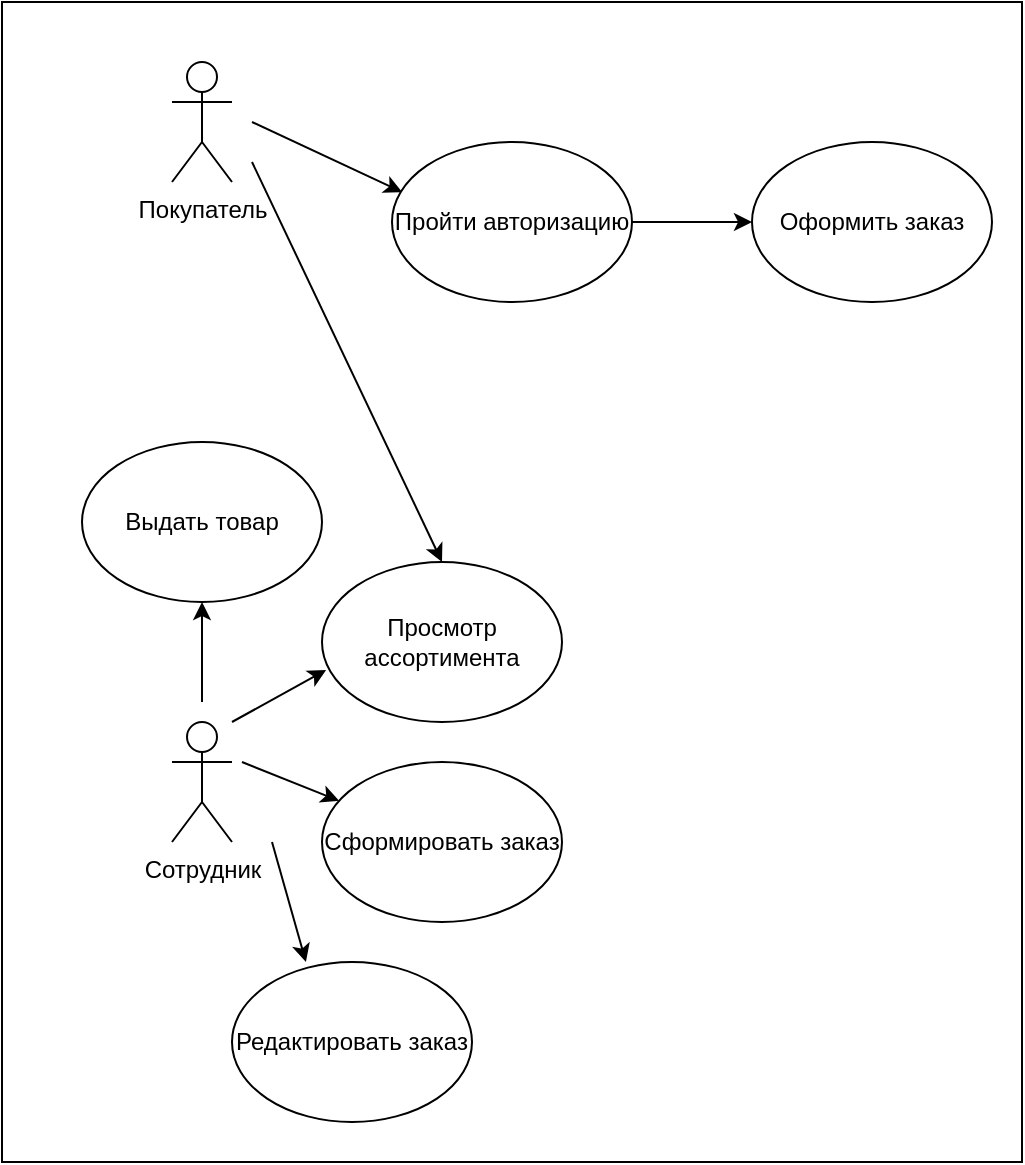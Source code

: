 <mxfile version="26.2.13">
  <diagram name="Страница — 1" id="5vW3Q5_CWQXkVkCf9ZPI">
    <mxGraphModel dx="1428" dy="772" grid="1" gridSize="10" guides="1" tooltips="1" connect="1" arrows="1" fold="1" page="1" pageScale="1" pageWidth="827" pageHeight="1169" math="0" shadow="0">
      <root>
        <mxCell id="0" />
        <mxCell id="1" parent="0" />
        <mxCell id="-WvHGd83gws_WORHc8LV-20" value="" style="rounded=0;whiteSpace=wrap;html=1;" vertex="1" parent="1">
          <mxGeometry x="115" width="510" height="580" as="geometry" />
        </mxCell>
        <mxCell id="-WvHGd83gws_WORHc8LV-1" value="Покупатель" style="shape=umlActor;verticalLabelPosition=bottom;verticalAlign=top;html=1;outlineConnect=0;" vertex="1" parent="1">
          <mxGeometry x="200" y="30" width="30" height="60" as="geometry" />
        </mxCell>
        <mxCell id="-WvHGd83gws_WORHc8LV-2" value="Сотрудник" style="shape=umlActor;verticalLabelPosition=bottom;verticalAlign=top;html=1;outlineConnect=0;" vertex="1" parent="1">
          <mxGeometry x="200" y="360" width="30" height="60" as="geometry" />
        </mxCell>
        <mxCell id="-WvHGd83gws_WORHc8LV-5" value="Выдать товар" style="ellipse;whiteSpace=wrap;html=1;" vertex="1" parent="1">
          <mxGeometry x="155" y="220" width="120" height="80" as="geometry" />
        </mxCell>
        <mxCell id="-WvHGd83gws_WORHc8LV-6" value="Просмотр ассортимента" style="ellipse;whiteSpace=wrap;html=1;" vertex="1" parent="1">
          <mxGeometry x="275" y="280" width="120" height="80" as="geometry" />
        </mxCell>
        <mxCell id="-WvHGd83gws_WORHc8LV-8" value="Сформировать заказ" style="ellipse;whiteSpace=wrap;html=1;" vertex="1" parent="1">
          <mxGeometry x="275" y="380" width="120" height="80" as="geometry" />
        </mxCell>
        <mxCell id="-WvHGd83gws_WORHc8LV-9" value="Редактировать заказ" style="ellipse;whiteSpace=wrap;html=1;" vertex="1" parent="1">
          <mxGeometry x="230" y="480" width="120" height="80" as="geometry" />
        </mxCell>
        <mxCell id="-WvHGd83gws_WORHc8LV-11" value="" style="endArrow=classic;html=1;rounded=0;entryX=0.5;entryY=0;entryDx=0;entryDy=0;" edge="1" parent="1" target="-WvHGd83gws_WORHc8LV-6">
          <mxGeometry width="50" height="50" relative="1" as="geometry">
            <mxPoint x="240" y="80" as="sourcePoint" />
            <mxPoint x="390" y="130" as="targetPoint" />
          </mxGeometry>
        </mxCell>
        <mxCell id="-WvHGd83gws_WORHc8LV-12" value="Пройти авторизацию" style="ellipse;whiteSpace=wrap;html=1;" vertex="1" parent="1">
          <mxGeometry x="310" y="70" width="120" height="80" as="geometry" />
        </mxCell>
        <mxCell id="-WvHGd83gws_WORHc8LV-13" value="" style="endArrow=classic;html=1;rounded=0;entryX=0.042;entryY=0.313;entryDx=0;entryDy=0;entryPerimeter=0;" edge="1" parent="1" target="-WvHGd83gws_WORHc8LV-12">
          <mxGeometry width="50" height="50" relative="1" as="geometry">
            <mxPoint x="240" y="60" as="sourcePoint" />
            <mxPoint x="390" y="40" as="targetPoint" />
          </mxGeometry>
        </mxCell>
        <mxCell id="-WvHGd83gws_WORHc8LV-14" value="" style="endArrow=classic;html=1;rounded=0;entryX=0.5;entryY=1;entryDx=0;entryDy=0;" edge="1" parent="1" target="-WvHGd83gws_WORHc8LV-5">
          <mxGeometry width="50" height="50" relative="1" as="geometry">
            <mxPoint x="215" y="350" as="sourcePoint" />
            <mxPoint x="140" y="370" as="targetPoint" />
          </mxGeometry>
        </mxCell>
        <mxCell id="-WvHGd83gws_WORHc8LV-15" value="" style="endArrow=classic;html=1;rounded=0;entryX=0.017;entryY=0.675;entryDx=0;entryDy=0;entryPerimeter=0;" edge="1" parent="1" target="-WvHGd83gws_WORHc8LV-6">
          <mxGeometry width="50" height="50" relative="1" as="geometry">
            <mxPoint x="230" y="360" as="sourcePoint" />
            <mxPoint x="260" y="340" as="targetPoint" />
          </mxGeometry>
        </mxCell>
        <mxCell id="-WvHGd83gws_WORHc8LV-16" value="" style="endArrow=classic;html=1;rounded=0;exitX=0.5;exitY=0;exitDx=0;exitDy=0;exitPerimeter=0;" edge="1" parent="1" target="-WvHGd83gws_WORHc8LV-8">
          <mxGeometry width="50" height="50" relative="1" as="geometry">
            <mxPoint x="235" y="380" as="sourcePoint" />
            <mxPoint x="235" y="320" as="targetPoint" />
          </mxGeometry>
        </mxCell>
        <mxCell id="-WvHGd83gws_WORHc8LV-17" value="" style="endArrow=classic;html=1;rounded=0;entryX=0.308;entryY=0;entryDx=0;entryDy=0;entryPerimeter=0;" edge="1" parent="1" target="-WvHGd83gws_WORHc8LV-9">
          <mxGeometry width="50" height="50" relative="1" as="geometry">
            <mxPoint x="250" y="420" as="sourcePoint" />
            <mxPoint x="230" y="470" as="targetPoint" />
          </mxGeometry>
        </mxCell>
        <mxCell id="-WvHGd83gws_WORHc8LV-18" value="Оформить заказ" style="ellipse;whiteSpace=wrap;html=1;" vertex="1" parent="1">
          <mxGeometry x="490" y="70" width="120" height="80" as="geometry" />
        </mxCell>
        <mxCell id="-WvHGd83gws_WORHc8LV-19" value="" style="endArrow=classic;html=1;rounded=0;exitX=1;exitY=0.5;exitDx=0;exitDy=0;entryX=0;entryY=0.5;entryDx=0;entryDy=0;" edge="1" parent="1" source="-WvHGd83gws_WORHc8LV-12" target="-WvHGd83gws_WORHc8LV-18">
          <mxGeometry width="50" height="50" relative="1" as="geometry">
            <mxPoint x="520" y="240" as="sourcePoint" />
            <mxPoint x="570" y="190" as="targetPoint" />
          </mxGeometry>
        </mxCell>
      </root>
    </mxGraphModel>
  </diagram>
</mxfile>
